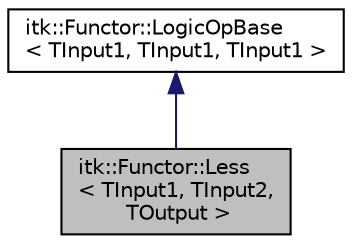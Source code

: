 digraph "itk::Functor::Less&lt; TInput1, TInput2, TOutput &gt;"
{
 // LATEX_PDF_SIZE
  edge [fontname="Helvetica",fontsize="10",labelfontname="Helvetica",labelfontsize="10"];
  node [fontname="Helvetica",fontsize="10",shape=record];
  Node1 [label="itk::Functor::Less\l\< TInput1, TInput2,\l TOutput \>",height=0.2,width=0.4,color="black", fillcolor="grey75", style="filled", fontcolor="black",tooltip="Functor for < operation on images and constants."];
  Node2 -> Node1 [dir="back",color="midnightblue",fontsize="10",style="solid",fontname="Helvetica"];
  Node2 [label="itk::Functor::LogicOpBase\l\< TInput1, TInput1, TInput1 \>",height=0.2,width=0.4,color="black", fillcolor="white", style="filled",URL="$classitk_1_1Functor_1_1LogicOpBase.html",tooltip=" "];
}
